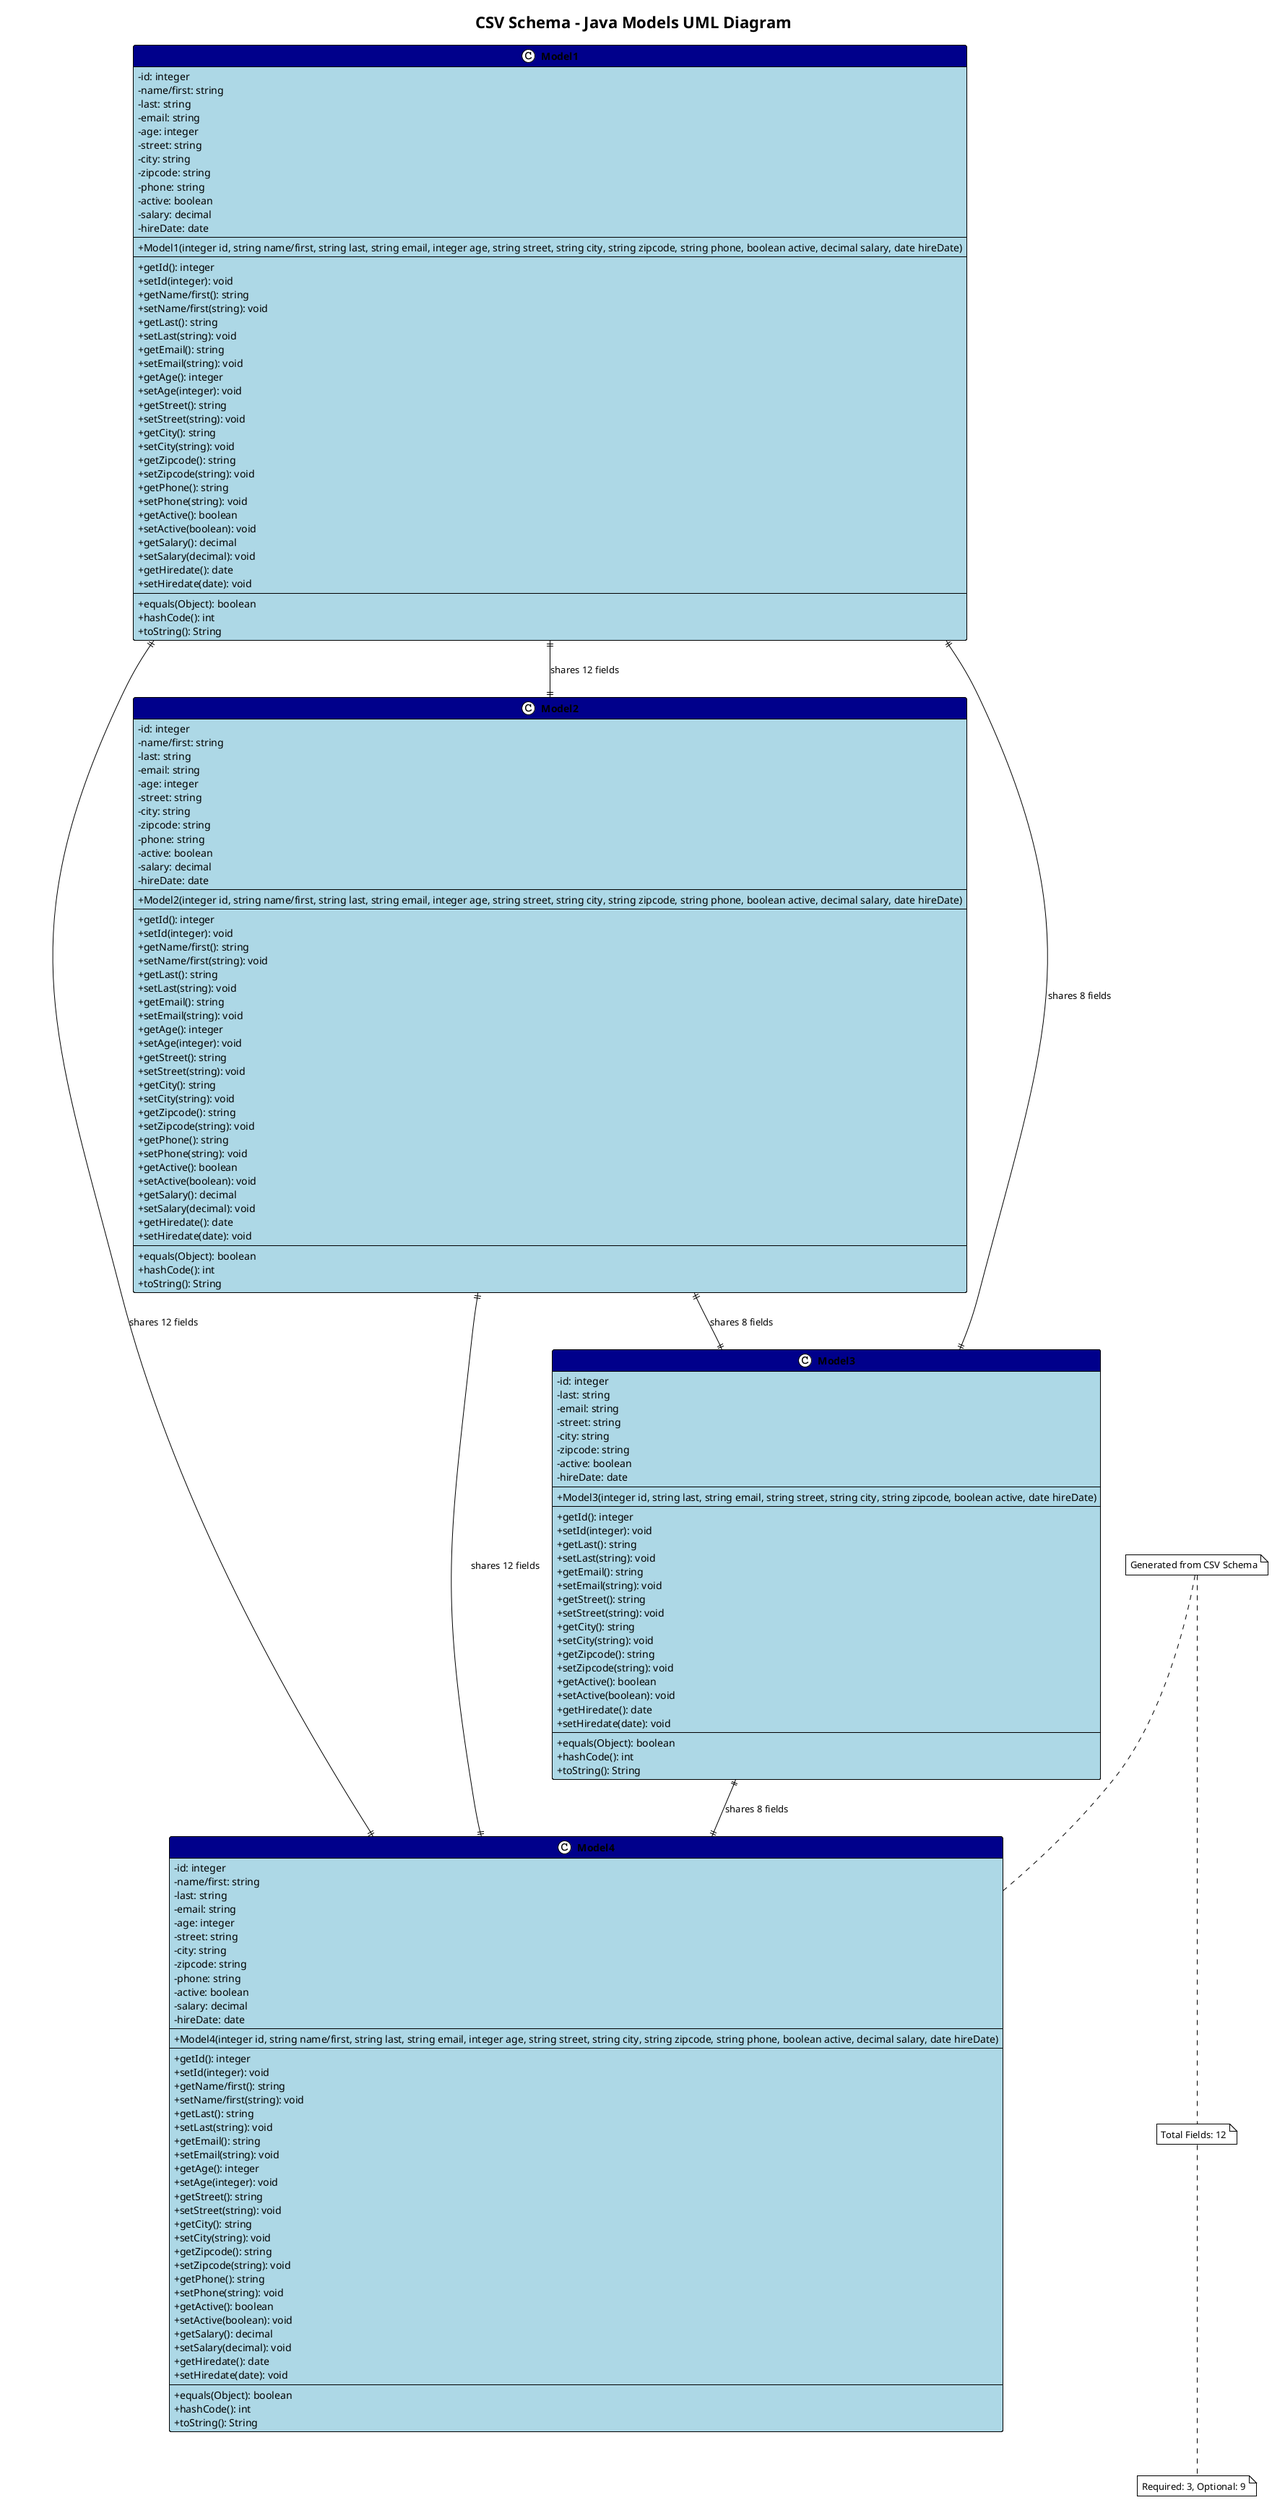 @startuml CSV Schema Models
!theme plain
skinparam classAttributeIconSize 0
skinparam classFontStyle bold
skinparam classBackgroundColor lightblue
skinparam classHeaderBackgroundColor darkblue
skinparam classHeaderFontColor white

title CSV Schema - Java Models UML Diagram

class Model1 {
  - id: integer {field}
  - name/first: string {field}
  - last: string {field}
  - email: string
  - age: integer
  - street: string
  - city: string
  - zipcode: string
  - phone: string
  - active: boolean
  - salary: decimal
  - hireDate: date
  --
  + Model1(integer id, string name/first, string last, string email, integer age, string street, string city, string zipcode, string phone, boolean active, decimal salary, date hireDate)
  --
  + getId(): integer
  + setId(integer): void
  + getName/first(): string
  + setName/first(string): void
  + getLast(): string
  + setLast(string): void
  + getEmail(): string
  + setEmail(string): void
  + getAge(): integer
  + setAge(integer): void
  + getStreet(): string
  + setStreet(string): void
  + getCity(): string
  + setCity(string): void
  + getZipcode(): string
  + setZipcode(string): void
  + getPhone(): string
  + setPhone(string): void
  + getActive(): boolean
  + setActive(boolean): void
  + getSalary(): decimal
  + setSalary(decimal): void
  + getHiredate(): date
  + setHiredate(date): void
  --
  + equals(Object): boolean
  + hashCode(): int
  + toString(): String
}

class Model2 {
  - id: integer {field}
  - name/first: string {field}
  - last: string {field}
  - email: string
  - age: integer
  - street: string
  - city: string
  - zipcode: string
  - phone: string
  - active: boolean
  - salary: decimal
  - hireDate: date
  --
  + Model2(integer id, string name/first, string last, string email, integer age, string street, string city, string zipcode, string phone, boolean active, decimal salary, date hireDate)
  --
  + getId(): integer
  + setId(integer): void
  + getName/first(): string
  + setName/first(string): void
  + getLast(): string
  + setLast(string): void
  + getEmail(): string
  + setEmail(string): void
  + getAge(): integer
  + setAge(integer): void
  + getStreet(): string
  + setStreet(string): void
  + getCity(): string
  + setCity(string): void
  + getZipcode(): string
  + setZipcode(string): void
  + getPhone(): string
  + setPhone(string): void
  + getActive(): boolean
  + setActive(boolean): void
  + getSalary(): decimal
  + setSalary(decimal): void
  + getHiredate(): date
  + setHiredate(date): void
  --
  + equals(Object): boolean
  + hashCode(): int
  + toString(): String
}

class Model3 {
  - id: integer {field}
  - last: string {field}
  - email: string
  - street: string
  - city: string
  - zipcode: string
  - active: boolean
  - hireDate: date
  --
  + Model3(integer id, string last, string email, string street, string city, string zipcode, boolean active, date hireDate)
  --
  + getId(): integer
  + setId(integer): void
  + getLast(): string
  + setLast(string): void
  + getEmail(): string
  + setEmail(string): void
  + getStreet(): string
  + setStreet(string): void
  + getCity(): string
  + setCity(string): void
  + getZipcode(): string
  + setZipcode(string): void
  + getActive(): boolean
  + setActive(boolean): void
  + getHiredate(): date
  + setHiredate(date): void
  --
  + equals(Object): boolean
  + hashCode(): int
  + toString(): String
}

class Model4 {
  - id: integer {field}
  - name/first: string {field}
  - last: string {field}
  - email: string
  - age: integer
  - street: string
  - city: string
  - zipcode: string
  - phone: string
  - active: boolean
  - salary: decimal
  - hireDate: date
  --
  + Model4(integer id, string name/first, string last, string email, integer age, string street, string city, string zipcode, string phone, boolean active, decimal salary, date hireDate)
  --
  + getId(): integer
  + setId(integer): void
  + getName/first(): string
  + setName/first(string): void
  + getLast(): string
  + setLast(string): void
  + getEmail(): string
  + setEmail(string): void
  + getAge(): integer
  + setAge(integer): void
  + getStreet(): string
  + setStreet(string): void
  + getCity(): string
  + setCity(string): void
  + getZipcode(): string
  + setZipcode(string): void
  + getPhone(): string
  + setPhone(string): void
  + getActive(): boolean
  + setActive(boolean): void
  + getSalary(): decimal
  + setSalary(decimal): void
  + getHiredate(): date
  + setHiredate(date): void
  --
  + equals(Object): boolean
  + hashCode(): int
  + toString(): String
}

Model1 ||--|| Model2 : shares 12 fields
Model1 ||--|| Model3 : shares 8 fields
Model1 ||--|| Model4 : shares 12 fields
Model2 ||--|| Model3 : shares 8 fields
Model2 ||--|| Model4 : shares 12 fields
Model3 ||--|| Model4 : shares 8 fields

note top : Generated from CSV Schema
note bottom : Total Fields: 12
note bottom : Required: 3, Optional: 9
@enduml